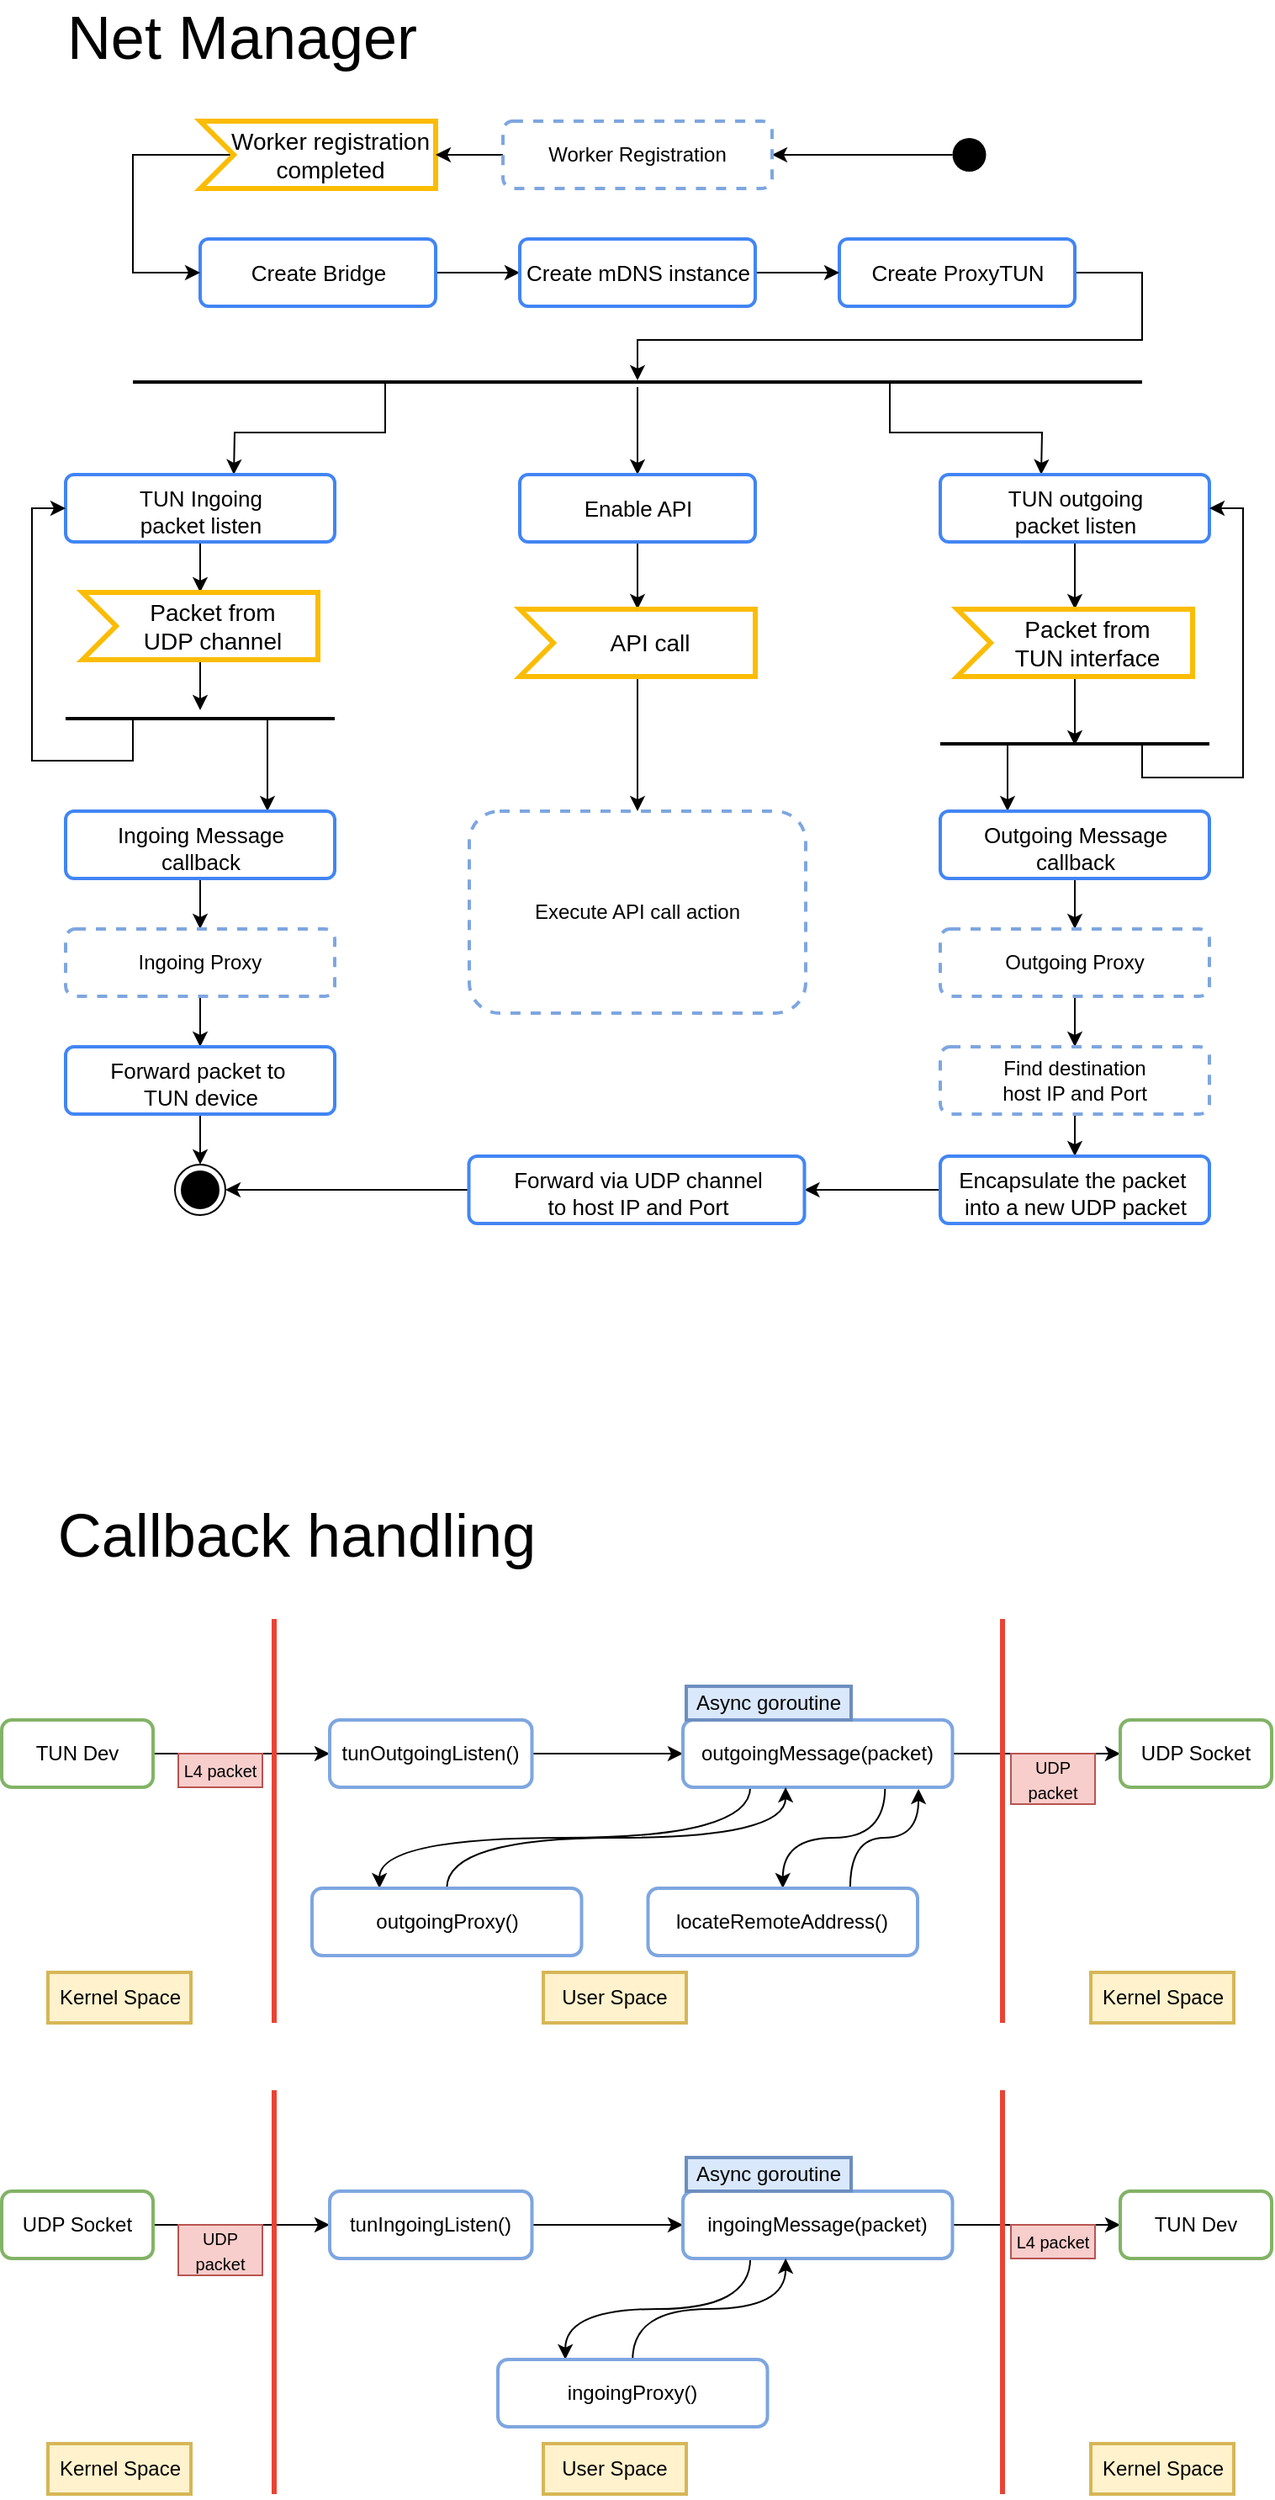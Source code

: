 <mxfile version="14.5.1" type="device"><diagram id="C5RBs43oDa-KdzZeNtuy" name="Page-1"><mxGraphModel dx="1044" dy="1143" grid="1" gridSize="10" guides="1" tooltips="1" connect="1" arrows="1" fold="1" page="1" pageScale="1" pageWidth="827" pageHeight="1169" math="0" shadow="0"><root><mxCell id="WIyWlLk6GJQsqaUBKTNV-0"/><mxCell id="WIyWlLk6GJQsqaUBKTNV-1" parent="WIyWlLk6GJQsqaUBKTNV-0"/><mxCell id="GGmFWaKOXVUJh9pk00IB-3" style="edgeStyle=orthogonalEdgeStyle;rounded=0;orthogonalLoop=1;jettySize=auto;html=1;exitX=0;exitY=0.5;exitDx=0;exitDy=0;" edge="1" parent="WIyWlLk6GJQsqaUBKTNV-1" source="hQm9zb40YLfrlTdA15DC-1" target="GGmFWaKOXVUJh9pk00IB-2"><mxGeometry relative="1" as="geometry"/></mxCell><mxCell id="hQm9zb40YLfrlTdA15DC-1" value="" style="ellipse;fillColor=#000000;strokeColor=none;" parent="WIyWlLk6GJQsqaUBKTNV-1" vertex="1"><mxGeometry x="607.25" y="160" width="20" height="20" as="geometry"/></mxCell><mxCell id="hQm9zb40YLfrlTdA15DC-53" style="edgeStyle=orthogonalEdgeStyle;rounded=0;orthogonalLoop=1;jettySize=auto;html=1;exitX=1;exitY=0.5;exitDx=0;exitDy=0;entryX=0;entryY=0.5;entryDx=0;entryDy=0;startArrow=none;startFill=0;endArrow=classic;endFill=1;" parent="WIyWlLk6GJQsqaUBKTNV-1" source="hQm9zb40YLfrlTdA15DC-2" target="hQm9zb40YLfrlTdA15DC-52" edge="1"><mxGeometry relative="1" as="geometry"/></mxCell><mxCell id="hQm9zb40YLfrlTdA15DC-2" value="&lt;font style=&quot;font-size: 13px ; line-height: 220%&quot;&gt;Create Bridge&lt;/font&gt;" style="html=1;align=center;verticalAlign=top;rounded=1;absoluteArcSize=1;arcSize=10;dashed=0;fillColor=none;strokeWidth=2;strokeColor=#4285F4;" parent="WIyWlLk6GJQsqaUBKTNV-1" vertex="1"><mxGeometry x="160" y="220" width="140" height="40" as="geometry"/></mxCell><mxCell id="hQm9zb40YLfrlTdA15DC-55" style="edgeStyle=orthogonalEdgeStyle;rounded=0;orthogonalLoop=1;jettySize=auto;html=1;exitX=1;exitY=0.5;exitDx=0;exitDy=0;entryX=0.5;entryY=0.4;entryDx=0;entryDy=0;entryPerimeter=0;startArrow=none;startFill=0;endArrow=classic;endFill=1;" parent="WIyWlLk6GJQsqaUBKTNV-1" source="hQm9zb40YLfrlTdA15DC-3" target="hQm9zb40YLfrlTdA15DC-6" edge="1"><mxGeometry relative="1" as="geometry"><Array as="points"><mxPoint x="720" y="240"/><mxPoint x="720" y="280"/><mxPoint x="420" y="280"/></Array></mxGeometry></mxCell><mxCell id="hQm9zb40YLfrlTdA15DC-3" value="&lt;font style=&quot;font-size: 13px ; line-height: 220%&quot;&gt;Create ProxyTUN&lt;/font&gt;" style="html=1;align=center;verticalAlign=top;rounded=1;absoluteArcSize=1;arcSize=10;dashed=0;fillColor=none;strokeWidth=2;strokeColor=#4285F4;" parent="WIyWlLk6GJQsqaUBKTNV-1" vertex="1"><mxGeometry x="540" y="220" width="140" height="40" as="geometry"/></mxCell><mxCell id="hQm9zb40YLfrlTdA15DC-16" style="edgeStyle=orthogonalEdgeStyle;rounded=0;orthogonalLoop=1;jettySize=auto;html=1;exitX=0.5;exitY=1;exitDx=0;exitDy=0;startArrow=none;startFill=0;endArrow=classic;endFill=1;" parent="WIyWlLk6GJQsqaUBKTNV-1" source="hQm9zb40YLfrlTdA15DC-5" target="hQm9zb40YLfrlTdA15DC-14" edge="1"><mxGeometry relative="1" as="geometry"/></mxCell><mxCell id="hQm9zb40YLfrlTdA15DC-20" style="edgeStyle=orthogonalEdgeStyle;rounded=0;orthogonalLoop=1;jettySize=auto;html=1;exitX=0.5;exitY=0;exitDx=0;exitDy=0;entryX=0.5;entryY=0.8;entryDx=0;entryDy=0;entryPerimeter=0;startArrow=classic;startFill=1;endArrow=none;endFill=0;" parent="WIyWlLk6GJQsqaUBKTNV-1" source="hQm9zb40YLfrlTdA15DC-5" target="hQm9zb40YLfrlTdA15DC-6" edge="1"><mxGeometry relative="1" as="geometry"/></mxCell><mxCell id="hQm9zb40YLfrlTdA15DC-5" value="&lt;font style=&quot;font-size: 13px ; line-height: 220%&quot;&gt;Enable API&lt;/font&gt;" style="html=1;align=center;verticalAlign=top;rounded=1;absoluteArcSize=1;arcSize=10;dashed=0;fillColor=none;strokeWidth=2;strokeColor=#4285F4;" parent="WIyWlLk6GJQsqaUBKTNV-1" vertex="1"><mxGeometry x="350" y="360" width="140" height="40" as="geometry"/></mxCell><mxCell id="hQm9zb40YLfrlTdA15DC-9" style="edgeStyle=orthogonalEdgeStyle;rounded=0;orthogonalLoop=1;jettySize=auto;html=1;exitX=0.75;exitY=0.5;exitDx=0;exitDy=0;exitPerimeter=0;startArrow=none;startFill=0;endArrow=classic;endFill=1;" parent="WIyWlLk6GJQsqaUBKTNV-1" source="hQm9zb40YLfrlTdA15DC-6" edge="1"><mxGeometry relative="1" as="geometry"><mxPoint x="660" y="360" as="targetPoint"/></mxGeometry></mxCell><mxCell id="hQm9zb40YLfrlTdA15DC-10" style="edgeStyle=orthogonalEdgeStyle;rounded=0;orthogonalLoop=1;jettySize=auto;html=1;exitX=0.25;exitY=0.5;exitDx=0;exitDy=0;exitPerimeter=0;startArrow=none;startFill=0;endArrow=classic;endFill=1;" parent="WIyWlLk6GJQsqaUBKTNV-1" source="hQm9zb40YLfrlTdA15DC-6" edge="1"><mxGeometry relative="1" as="geometry"><mxPoint x="180" y="360" as="targetPoint"/></mxGeometry></mxCell><mxCell id="hQm9zb40YLfrlTdA15DC-6" value="" style="line;strokeWidth=2;html=1;" parent="WIyWlLk6GJQsqaUBKTNV-1" vertex="1"><mxGeometry x="120" y="300" width="600" height="10" as="geometry"/></mxCell><mxCell id="hQm9zb40YLfrlTdA15DC-23" style="edgeStyle=orthogonalEdgeStyle;rounded=0;orthogonalLoop=1;jettySize=auto;html=1;exitX=0.5;exitY=1;exitDx=0;exitDy=0;entryX=0;entryY=0;entryDx=70;entryDy=0;entryPerimeter=0;startArrow=none;startFill=0;endArrow=classic;endFill=1;" parent="WIyWlLk6GJQsqaUBKTNV-1" source="hQm9zb40YLfrlTdA15DC-11" target="hQm9zb40YLfrlTdA15DC-21" edge="1"><mxGeometry relative="1" as="geometry"/></mxCell><mxCell id="hQm9zb40YLfrlTdA15DC-11" value="&lt;font style=&quot;font-size: 13px ; line-height: 120%&quot;&gt;TUN Ingoing &lt;br&gt;packet listen&lt;/font&gt;" style="html=1;align=center;verticalAlign=top;rounded=1;absoluteArcSize=1;arcSize=10;dashed=0;fillColor=none;strokeWidth=2;strokeColor=#4285F4;" parent="WIyWlLk6GJQsqaUBKTNV-1" vertex="1"><mxGeometry x="80" y="360" width="160" height="40" as="geometry"/></mxCell><mxCell id="hQm9zb40YLfrlTdA15DC-24" style="edgeStyle=orthogonalEdgeStyle;rounded=0;orthogonalLoop=1;jettySize=auto;html=1;exitX=0.5;exitY=1;exitDx=0;exitDy=0;startArrow=none;startFill=0;endArrow=classic;endFill=1;" parent="WIyWlLk6GJQsqaUBKTNV-1" source="hQm9zb40YLfrlTdA15DC-12" target="hQm9zb40YLfrlTdA15DC-22" edge="1"><mxGeometry relative="1" as="geometry"/></mxCell><mxCell id="hQm9zb40YLfrlTdA15DC-12" value="&lt;font style=&quot;font-size: 13px ; line-height: 120%&quot;&gt;TUN outgoing&lt;br&gt;packet listen&lt;/font&gt;" style="html=1;align=center;verticalAlign=top;rounded=1;absoluteArcSize=1;arcSize=10;dashed=0;fillColor=none;strokeWidth=2;strokeColor=#4285F4;" parent="WIyWlLk6GJQsqaUBKTNV-1" vertex="1"><mxGeometry x="600" y="360" width="160" height="40" as="geometry"/></mxCell><mxCell id="hQm9zb40YLfrlTdA15DC-17" style="edgeStyle=orthogonalEdgeStyle;rounded=0;orthogonalLoop=1;jettySize=auto;html=1;exitX=0;exitY=0;exitDx=70;exitDy=40;exitPerimeter=0;entryX=0.5;entryY=0;entryDx=0;entryDy=0;startArrow=none;startFill=0;endArrow=classic;endFill=1;" parent="WIyWlLk6GJQsqaUBKTNV-1" source="hQm9zb40YLfrlTdA15DC-14" target="hQm9zb40YLfrlTdA15DC-15" edge="1"><mxGeometry relative="1" as="geometry"/></mxCell><mxCell id="hQm9zb40YLfrlTdA15DC-14" value="API call" style="html=1;shape=mxgraph.infographic.ribbonSimple;notch1=20;notch2=0;align=center;verticalAlign=middle;fontSize=14;fontStyle=0;flipH=0;spacingRight=0;spacingLeft=14;fillColor=none;strokeWidth=3;strokeColor=#FBBC04;" parent="WIyWlLk6GJQsqaUBKTNV-1" vertex="1"><mxGeometry x="350" y="440" width="140" height="40" as="geometry"/></mxCell><mxCell id="hQm9zb40YLfrlTdA15DC-15" value="Execute API call action" style="rounded=1;whiteSpace=wrap;html=1;dashed=1;strokeColor=#7EA6E0;strokeWidth=2;" parent="WIyWlLk6GJQsqaUBKTNV-1" vertex="1"><mxGeometry x="320" y="560" width="200" height="120" as="geometry"/></mxCell><mxCell id="hQm9zb40YLfrlTdA15DC-25" style="edgeStyle=orthogonalEdgeStyle;rounded=0;orthogonalLoop=1;jettySize=auto;html=1;exitX=0;exitY=0;exitDx=70;exitDy=40;exitPerimeter=0;startArrow=none;startFill=0;endArrow=classic;endFill=1;" parent="WIyWlLk6GJQsqaUBKTNV-1" source="hQm9zb40YLfrlTdA15DC-21" edge="1"><mxGeometry relative="1" as="geometry"><mxPoint x="160" y="500" as="targetPoint"/></mxGeometry></mxCell><mxCell id="hQm9zb40YLfrlTdA15DC-21" value="Packet from &lt;br&gt;UDP channel" style="html=1;shape=mxgraph.infographic.ribbonSimple;notch1=20;notch2=0;align=center;verticalAlign=middle;fontSize=14;fontStyle=0;flipH=0;spacingRight=0;spacingLeft=14;fillColor=none;strokeWidth=3;strokeColor=#FBBC04;" parent="WIyWlLk6GJQsqaUBKTNV-1" vertex="1"><mxGeometry x="90" y="430" width="140" height="40" as="geometry"/></mxCell><mxCell id="hQm9zb40YLfrlTdA15DC-36" style="edgeStyle=orthogonalEdgeStyle;rounded=0;orthogonalLoop=1;jettySize=auto;html=1;exitX=0;exitY=0;exitDx=70;exitDy=40;exitPerimeter=0;entryX=0.5;entryY=0.6;entryDx=0;entryDy=0;entryPerimeter=0;startArrow=none;startFill=0;endArrow=classic;endFill=1;" parent="WIyWlLk6GJQsqaUBKTNV-1" source="hQm9zb40YLfrlTdA15DC-22" target="hQm9zb40YLfrlTdA15DC-35" edge="1"><mxGeometry relative="1" as="geometry"/></mxCell><mxCell id="hQm9zb40YLfrlTdA15DC-22" value="Packet from &lt;br&gt;TUN interface" style="html=1;shape=mxgraph.infographic.ribbonSimple;notch1=20;notch2=0;align=center;verticalAlign=middle;fontSize=14;fontStyle=0;flipH=0;spacingRight=0;spacingLeft=14;fillColor=none;strokeWidth=3;strokeColor=#FBBC04;" parent="WIyWlLk6GJQsqaUBKTNV-1" vertex="1"><mxGeometry x="610" y="440" width="140" height="40" as="geometry"/></mxCell><mxCell id="hQm9zb40YLfrlTdA15DC-27" style="edgeStyle=orthogonalEdgeStyle;rounded=0;orthogonalLoop=1;jettySize=auto;html=1;exitX=0.25;exitY=0.5;exitDx=0;exitDy=0;exitPerimeter=0;entryX=0;entryY=0.5;entryDx=0;entryDy=0;startArrow=none;startFill=0;endArrow=classic;endFill=1;" parent="WIyWlLk6GJQsqaUBKTNV-1" source="hQm9zb40YLfrlTdA15DC-26" target="hQm9zb40YLfrlTdA15DC-11" edge="1"><mxGeometry relative="1" as="geometry"><Array as="points"><mxPoint x="120" y="530"/><mxPoint x="60" y="530"/><mxPoint x="60" y="380"/></Array></mxGeometry></mxCell><mxCell id="hQm9zb40YLfrlTdA15DC-28" style="edgeStyle=orthogonalEdgeStyle;rounded=0;orthogonalLoop=1;jettySize=auto;html=1;exitX=0.75;exitY=0.5;exitDx=0;exitDy=0;exitPerimeter=0;startArrow=none;startFill=0;endArrow=classic;endFill=1;entryX=0.75;entryY=0;entryDx=0;entryDy=0;" parent="WIyWlLk6GJQsqaUBKTNV-1" source="hQm9zb40YLfrlTdA15DC-26" target="hQm9zb40YLfrlTdA15DC-29" edge="1"><mxGeometry relative="1" as="geometry"><mxPoint x="200" y="550" as="targetPoint"/></mxGeometry></mxCell><mxCell id="hQm9zb40YLfrlTdA15DC-26" value="" style="line;strokeWidth=2;html=1;" parent="WIyWlLk6GJQsqaUBKTNV-1" vertex="1"><mxGeometry x="80" y="500" width="160" height="10" as="geometry"/></mxCell><mxCell id="hQm9zb40YLfrlTdA15DC-32" style="edgeStyle=orthogonalEdgeStyle;rounded=0;orthogonalLoop=1;jettySize=auto;html=1;exitX=0.5;exitY=1;exitDx=0;exitDy=0;entryX=0.5;entryY=0;entryDx=0;entryDy=0;startArrow=none;startFill=0;endArrow=classic;endFill=1;" parent="WIyWlLk6GJQsqaUBKTNV-1" source="hQm9zb40YLfrlTdA15DC-29" target="hQm9zb40YLfrlTdA15DC-31" edge="1"><mxGeometry relative="1" as="geometry"/></mxCell><mxCell id="hQm9zb40YLfrlTdA15DC-29" value="&lt;span style=&quot;font-size: 13px&quot;&gt;Ingoing Message&lt;br&gt;callback&lt;br&gt;&lt;/span&gt;" style="html=1;align=center;verticalAlign=top;rounded=1;absoluteArcSize=1;arcSize=10;dashed=0;fillColor=none;strokeWidth=2;strokeColor=#4285F4;" parent="WIyWlLk6GJQsqaUBKTNV-1" vertex="1"><mxGeometry x="80" y="560" width="160" height="40" as="geometry"/></mxCell><mxCell id="hQm9zb40YLfrlTdA15DC-34" style="edgeStyle=orthogonalEdgeStyle;rounded=0;orthogonalLoop=1;jettySize=auto;html=1;exitX=0.5;exitY=1;exitDx=0;exitDy=0;entryX=0.5;entryY=0;entryDx=0;entryDy=0;startArrow=none;startFill=0;endArrow=classic;endFill=1;" parent="WIyWlLk6GJQsqaUBKTNV-1" source="hQm9zb40YLfrlTdA15DC-31" target="hQm9zb40YLfrlTdA15DC-33" edge="1"><mxGeometry relative="1" as="geometry"/></mxCell><mxCell id="hQm9zb40YLfrlTdA15DC-31" value="Ingoing Proxy" style="rounded=1;whiteSpace=wrap;html=1;dashed=1;strokeColor=#7EA6E0;strokeWidth=2;" parent="WIyWlLk6GJQsqaUBKTNV-1" vertex="1"><mxGeometry x="80" y="630" width="160" height="40" as="geometry"/></mxCell><mxCell id="hQm9zb40YLfrlTdA15DC-49" style="edgeStyle=orthogonalEdgeStyle;rounded=0;orthogonalLoop=1;jettySize=auto;html=1;exitX=0.5;exitY=1;exitDx=0;exitDy=0;entryX=0.5;entryY=0;entryDx=0;entryDy=0;startArrow=none;startFill=0;endArrow=classic;endFill=1;" parent="WIyWlLk6GJQsqaUBKTNV-1" source="hQm9zb40YLfrlTdA15DC-33" target="hQm9zb40YLfrlTdA15DC-48" edge="1"><mxGeometry relative="1" as="geometry"/></mxCell><mxCell id="hQm9zb40YLfrlTdA15DC-33" value="&lt;span style=&quot;font-size: 13px&quot;&gt;Forward packet to&amp;nbsp;&lt;br&gt;TUN device&lt;br&gt;&lt;/span&gt;" style="html=1;align=center;verticalAlign=top;rounded=1;absoluteArcSize=1;arcSize=10;dashed=0;fillColor=none;strokeWidth=2;strokeColor=#4285F4;" parent="WIyWlLk6GJQsqaUBKTNV-1" vertex="1"><mxGeometry x="80" y="700" width="160" height="40" as="geometry"/></mxCell><mxCell id="hQm9zb40YLfrlTdA15DC-37" style="edgeStyle=orthogonalEdgeStyle;rounded=0;orthogonalLoop=1;jettySize=auto;html=1;exitX=0.75;exitY=0.5;exitDx=0;exitDy=0;exitPerimeter=0;entryX=1;entryY=0.5;entryDx=0;entryDy=0;startArrow=none;startFill=0;endArrow=classic;endFill=1;" parent="WIyWlLk6GJQsqaUBKTNV-1" source="hQm9zb40YLfrlTdA15DC-35" target="hQm9zb40YLfrlTdA15DC-12" edge="1"><mxGeometry relative="1" as="geometry"><Array as="points"><mxPoint x="720" y="540"/><mxPoint x="780" y="540"/><mxPoint x="780" y="380"/></Array></mxGeometry></mxCell><mxCell id="hQm9zb40YLfrlTdA15DC-38" style="edgeStyle=orthogonalEdgeStyle;rounded=0;orthogonalLoop=1;jettySize=auto;html=1;exitX=0.25;exitY=0.5;exitDx=0;exitDy=0;exitPerimeter=0;startArrow=none;startFill=0;endArrow=classic;endFill=1;" parent="WIyWlLk6GJQsqaUBKTNV-1" source="hQm9zb40YLfrlTdA15DC-35" edge="1"><mxGeometry relative="1" as="geometry"><mxPoint x="640" y="560" as="targetPoint"/></mxGeometry></mxCell><mxCell id="hQm9zb40YLfrlTdA15DC-35" value="" style="line;strokeWidth=2;html=1;" parent="WIyWlLk6GJQsqaUBKTNV-1" vertex="1"><mxGeometry x="600" y="515" width="160" height="10" as="geometry"/></mxCell><mxCell id="hQm9zb40YLfrlTdA15DC-41" style="edgeStyle=orthogonalEdgeStyle;rounded=0;orthogonalLoop=1;jettySize=auto;html=1;exitX=0.5;exitY=1;exitDx=0;exitDy=0;entryX=0.5;entryY=0;entryDx=0;entryDy=0;startArrow=none;startFill=0;endArrow=classic;endFill=1;" parent="WIyWlLk6GJQsqaUBKTNV-1" source="hQm9zb40YLfrlTdA15DC-39" target="hQm9zb40YLfrlTdA15DC-40" edge="1"><mxGeometry relative="1" as="geometry"/></mxCell><mxCell id="hQm9zb40YLfrlTdA15DC-39" value="&lt;span style=&quot;font-size: 13px&quot;&gt;Outgoing Message&lt;br&gt;callback&lt;br&gt;&lt;/span&gt;" style="html=1;align=center;verticalAlign=top;rounded=1;absoluteArcSize=1;arcSize=10;dashed=0;fillColor=none;strokeWidth=2;strokeColor=#4285F4;" parent="WIyWlLk6GJQsqaUBKTNV-1" vertex="1"><mxGeometry x="600" y="560" width="160" height="40" as="geometry"/></mxCell><mxCell id="hQm9zb40YLfrlTdA15DC-45" style="edgeStyle=orthogonalEdgeStyle;rounded=0;orthogonalLoop=1;jettySize=auto;html=1;exitX=0.5;exitY=1;exitDx=0;exitDy=0;entryX=0.5;entryY=0;entryDx=0;entryDy=0;startArrow=none;startFill=0;endArrow=classic;endFill=1;" parent="WIyWlLk6GJQsqaUBKTNV-1" source="hQm9zb40YLfrlTdA15DC-40" target="hQm9zb40YLfrlTdA15DC-42" edge="1"><mxGeometry relative="1" as="geometry"/></mxCell><mxCell id="hQm9zb40YLfrlTdA15DC-40" value="Outgoing Proxy" style="rounded=1;whiteSpace=wrap;html=1;dashed=1;strokeColor=#7EA6E0;strokeWidth=2;" parent="WIyWlLk6GJQsqaUBKTNV-1" vertex="1"><mxGeometry x="600" y="630" width="160" height="40" as="geometry"/></mxCell><mxCell id="hQm9zb40YLfrlTdA15DC-46" style="edgeStyle=orthogonalEdgeStyle;rounded=0;orthogonalLoop=1;jettySize=auto;html=1;exitX=0.5;exitY=1;exitDx=0;exitDy=0;entryX=0.5;entryY=0;entryDx=0;entryDy=0;startArrow=none;startFill=0;endArrow=classic;endFill=1;" parent="WIyWlLk6GJQsqaUBKTNV-1" source="hQm9zb40YLfrlTdA15DC-42" target="hQm9zb40YLfrlTdA15DC-43" edge="1"><mxGeometry relative="1" as="geometry"/></mxCell><mxCell id="hQm9zb40YLfrlTdA15DC-42" value="Find destination &lt;br&gt;host IP and Port" style="rounded=1;whiteSpace=wrap;html=1;dashed=1;strokeColor=#7EA6E0;strokeWidth=2;" parent="WIyWlLk6GJQsqaUBKTNV-1" vertex="1"><mxGeometry x="600" y="700" width="160" height="40" as="geometry"/></mxCell><mxCell id="hQm9zb40YLfrlTdA15DC-47" style="edgeStyle=orthogonalEdgeStyle;rounded=0;orthogonalLoop=1;jettySize=auto;html=1;exitX=0;exitY=0.5;exitDx=0;exitDy=0;entryX=1;entryY=0.5;entryDx=0;entryDy=0;startArrow=none;startFill=0;endArrow=classic;endFill=1;" parent="WIyWlLk6GJQsqaUBKTNV-1" source="hQm9zb40YLfrlTdA15DC-43" target="hQm9zb40YLfrlTdA15DC-44" edge="1"><mxGeometry relative="1" as="geometry"/></mxCell><mxCell id="hQm9zb40YLfrlTdA15DC-43" value="&lt;span style=&quot;font-size: 13px&quot;&gt;Encapsulate the packet&amp;nbsp;&lt;br&gt;into a new UDP packet&lt;br&gt;&lt;/span&gt;" style="html=1;align=center;verticalAlign=top;rounded=1;absoluteArcSize=1;arcSize=10;dashed=0;fillColor=none;strokeWidth=2;strokeColor=#4285F4;" parent="WIyWlLk6GJQsqaUBKTNV-1" vertex="1"><mxGeometry x="600" y="765" width="160" height="40" as="geometry"/></mxCell><mxCell id="hQm9zb40YLfrlTdA15DC-50" style="edgeStyle=orthogonalEdgeStyle;rounded=0;orthogonalLoop=1;jettySize=auto;html=1;exitX=0;exitY=0.5;exitDx=0;exitDy=0;entryX=1;entryY=0.5;entryDx=0;entryDy=0;startArrow=none;startFill=0;endArrow=classic;endFill=1;" parent="WIyWlLk6GJQsqaUBKTNV-1" source="hQm9zb40YLfrlTdA15DC-44" target="hQm9zb40YLfrlTdA15DC-48" edge="1"><mxGeometry relative="1" as="geometry"/></mxCell><mxCell id="hQm9zb40YLfrlTdA15DC-44" value="&lt;span style=&quot;font-size: 13px&quot;&gt;Forward via UDP channel&lt;br&gt;to host IP and Port&lt;br&gt;&lt;/span&gt;" style="html=1;align=center;verticalAlign=top;rounded=1;absoluteArcSize=1;arcSize=10;dashed=0;fillColor=none;strokeWidth=2;strokeColor=#4285F4;" parent="WIyWlLk6GJQsqaUBKTNV-1" vertex="1"><mxGeometry x="319.75" y="765" width="199.5" height="40" as="geometry"/></mxCell><mxCell id="hQm9zb40YLfrlTdA15DC-48" value="" style="ellipse;html=1;shape=endState;fillColor=#000000;strokeColor=#000000;" parent="WIyWlLk6GJQsqaUBKTNV-1" vertex="1"><mxGeometry x="145" y="770" width="30" height="30" as="geometry"/></mxCell><mxCell id="hQm9zb40YLfrlTdA15DC-54" style="edgeStyle=orthogonalEdgeStyle;rounded=0;orthogonalLoop=1;jettySize=auto;html=1;exitX=1;exitY=0.5;exitDx=0;exitDy=0;entryX=0;entryY=0.5;entryDx=0;entryDy=0;startArrow=none;startFill=0;endArrow=classic;endFill=1;" parent="WIyWlLk6GJQsqaUBKTNV-1" source="hQm9zb40YLfrlTdA15DC-52" target="hQm9zb40YLfrlTdA15DC-3" edge="1"><mxGeometry relative="1" as="geometry"/></mxCell><mxCell id="hQm9zb40YLfrlTdA15DC-52" value="&lt;font style=&quot;font-size: 13px ; line-height: 220%&quot;&gt;Create mDNS instance&lt;/font&gt;" style="html=1;align=center;verticalAlign=top;rounded=1;absoluteArcSize=1;arcSize=10;dashed=0;fillColor=none;strokeWidth=2;strokeColor=#4285F4;" parent="WIyWlLk6GJQsqaUBKTNV-1" vertex="1"><mxGeometry x="350" y="220" width="140" height="40" as="geometry"/></mxCell><mxCell id="hQm9zb40YLfrlTdA15DC-59" value="&lt;font style=&quot;font-size: 36px&quot;&gt;Net Manager&amp;nbsp;&lt;/font&gt;" style="text;html=1;strokeColor=none;fillColor=none;align=center;verticalAlign=middle;whiteSpace=wrap;rounded=0;" parent="WIyWlLk6GJQsqaUBKTNV-1" vertex="1"><mxGeometry x="55" y="90" width="270" height="20" as="geometry"/></mxCell><mxCell id="hQm9zb40YLfrlTdA15DC-60" value="&lt;font style=&quot;font-size: 36px&quot;&gt;Callback handling&lt;/font&gt;" style="text;html=1;strokeColor=none;fillColor=none;align=center;verticalAlign=middle;whiteSpace=wrap;rounded=0;" parent="WIyWlLk6GJQsqaUBKTNV-1" vertex="1"><mxGeometry x="55" y="980" width="325" height="20" as="geometry"/></mxCell><mxCell id="hQm9zb40YLfrlTdA15DC-74" style="edgeStyle=orthogonalEdgeStyle;curved=1;rounded=0;orthogonalLoop=1;jettySize=auto;html=1;exitX=1;exitY=0.5;exitDx=0;exitDy=0;entryX=0;entryY=0.5;entryDx=0;entryDy=0;startArrow=none;startFill=0;endArrow=classic;endFill=1;" parent="WIyWlLk6GJQsqaUBKTNV-1" source="hQm9zb40YLfrlTdA15DC-62" target="hQm9zb40YLfrlTdA15DC-63" edge="1"><mxGeometry relative="1" as="geometry"/></mxCell><mxCell id="hQm9zb40YLfrlTdA15DC-62" value="TUN Dev" style="rounded=1;whiteSpace=wrap;html=1;strokeWidth=2;fillColor=none;strokeColor=#82B366;" parent="WIyWlLk6GJQsqaUBKTNV-1" vertex="1"><mxGeometry x="42" y="1100" width="90" height="40" as="geometry"/></mxCell><mxCell id="hQm9zb40YLfrlTdA15DC-72" style="edgeStyle=orthogonalEdgeStyle;curved=1;rounded=0;orthogonalLoop=1;jettySize=auto;html=1;exitX=1;exitY=0.5;exitDx=0;exitDy=0;entryX=0;entryY=0.5;entryDx=0;entryDy=0;startArrow=none;startFill=0;endArrow=classic;endFill=1;" parent="WIyWlLk6GJQsqaUBKTNV-1" source="hQm9zb40YLfrlTdA15DC-63" target="hQm9zb40YLfrlTdA15DC-64" edge="1"><mxGeometry relative="1" as="geometry"/></mxCell><mxCell id="hQm9zb40YLfrlTdA15DC-63" value="tunOutgoingListen()" style="rounded=1;whiteSpace=wrap;html=1;strokeColor=#7EA6E0;strokeWidth=2;fillColor=none;gradientColor=none;" parent="WIyWlLk6GJQsqaUBKTNV-1" vertex="1"><mxGeometry x="237" y="1100" width="120.25" height="40" as="geometry"/></mxCell><mxCell id="hQm9zb40YLfrlTdA15DC-68" style="edgeStyle=orthogonalEdgeStyle;rounded=0;orthogonalLoop=1;jettySize=auto;html=1;exitX=0.25;exitY=1;exitDx=0;exitDy=0;entryX=0.25;entryY=0;entryDx=0;entryDy=0;startArrow=none;startFill=0;endArrow=classic;endFill=1;curved=1;" parent="WIyWlLk6GJQsqaUBKTNV-1" source="hQm9zb40YLfrlTdA15DC-64" target="hQm9zb40YLfrlTdA15DC-65" edge="1"><mxGeometry relative="1" as="geometry"/></mxCell><mxCell id="hQm9zb40YLfrlTdA15DC-70" style="edgeStyle=orthogonalEdgeStyle;curved=1;rounded=0;orthogonalLoop=1;jettySize=auto;html=1;exitX=0.75;exitY=1;exitDx=0;exitDy=0;entryX=0.5;entryY=0;entryDx=0;entryDy=0;startArrow=none;startFill=0;endArrow=classic;endFill=1;" parent="WIyWlLk6GJQsqaUBKTNV-1" source="hQm9zb40YLfrlTdA15DC-64" target="hQm9zb40YLfrlTdA15DC-66" edge="1"><mxGeometry relative="1" as="geometry"/></mxCell><mxCell id="hQm9zb40YLfrlTdA15DC-73" style="edgeStyle=orthogonalEdgeStyle;curved=1;rounded=0;orthogonalLoop=1;jettySize=auto;html=1;exitX=1;exitY=0.5;exitDx=0;exitDy=0;entryX=0;entryY=0.5;entryDx=0;entryDy=0;startArrow=none;startFill=0;endArrow=classic;endFill=1;" parent="WIyWlLk6GJQsqaUBKTNV-1" source="hQm9zb40YLfrlTdA15DC-64" target="hQm9zb40YLfrlTdA15DC-67" edge="1"><mxGeometry relative="1" as="geometry"/></mxCell><mxCell id="hQm9zb40YLfrlTdA15DC-64" value="outgoingMessage(packet)" style="rounded=1;whiteSpace=wrap;html=1;strokeColor=#7EA6E0;strokeWidth=2;fillColor=none;gradientColor=none;" parent="WIyWlLk6GJQsqaUBKTNV-1" vertex="1"><mxGeometry x="447" y="1100" width="160.25" height="40" as="geometry"/></mxCell><mxCell id="hQm9zb40YLfrlTdA15DC-69" style="edgeStyle=orthogonalEdgeStyle;curved=1;rounded=0;orthogonalLoop=1;jettySize=auto;html=1;exitX=0.5;exitY=0;exitDx=0;exitDy=0;entryX=0.381;entryY=1;entryDx=0;entryDy=0;entryPerimeter=0;startArrow=none;startFill=0;endArrow=classic;endFill=1;" parent="WIyWlLk6GJQsqaUBKTNV-1" source="hQm9zb40YLfrlTdA15DC-65" target="hQm9zb40YLfrlTdA15DC-64" edge="1"><mxGeometry relative="1" as="geometry"/></mxCell><mxCell id="hQm9zb40YLfrlTdA15DC-65" value="outgoingProxy()" style="rounded=1;whiteSpace=wrap;html=1;strokeColor=#7EA6E0;strokeWidth=2;fillColor=none;gradientColor=none;" parent="WIyWlLk6GJQsqaUBKTNV-1" vertex="1"><mxGeometry x="226.5" y="1200" width="160.25" height="40" as="geometry"/></mxCell><mxCell id="hQm9zb40YLfrlTdA15DC-71" style="edgeStyle=orthogonalEdgeStyle;curved=1;rounded=0;orthogonalLoop=1;jettySize=auto;html=1;exitX=0.75;exitY=0;exitDx=0;exitDy=0;entryX=0.874;entryY=1.025;entryDx=0;entryDy=0;entryPerimeter=0;startArrow=none;startFill=0;endArrow=classic;endFill=1;" parent="WIyWlLk6GJQsqaUBKTNV-1" source="hQm9zb40YLfrlTdA15DC-66" target="hQm9zb40YLfrlTdA15DC-64" edge="1"><mxGeometry relative="1" as="geometry"/></mxCell><mxCell id="hQm9zb40YLfrlTdA15DC-66" value="locateRemoteAddress()" style="rounded=1;whiteSpace=wrap;html=1;strokeColor=#7EA6E0;strokeWidth=2;fillColor=none;gradientColor=none;" parent="WIyWlLk6GJQsqaUBKTNV-1" vertex="1"><mxGeometry x="426.25" y="1200" width="160.25" height="40" as="geometry"/></mxCell><mxCell id="hQm9zb40YLfrlTdA15DC-67" value="UDP Socket" style="rounded=1;whiteSpace=wrap;html=1;strokeWidth=2;fillColor=none;gradientColor=none;strokeColor=#82B366;" parent="WIyWlLk6GJQsqaUBKTNV-1" vertex="1"><mxGeometry x="707" y="1100" width="90" height="40" as="geometry"/></mxCell><mxCell id="hQm9zb40YLfrlTdA15DC-75" value="&lt;font style=&quot;font-size: 10px&quot;&gt;L4 packet&lt;/font&gt;" style="text;html=1;strokeColor=#b85450;fillColor=#f8cecc;align=center;verticalAlign=middle;whiteSpace=wrap;rounded=0;" parent="WIyWlLk6GJQsqaUBKTNV-1" vertex="1"><mxGeometry x="147" y="1120" width="50" height="20" as="geometry"/></mxCell><mxCell id="hQm9zb40YLfrlTdA15DC-76" value="" style="endArrow=none;html=1;strokeColor=#E84435;strokeWidth=3;" parent="WIyWlLk6GJQsqaUBKTNV-1" edge="1"><mxGeometry width="50" height="50" relative="1" as="geometry"><mxPoint x="204" y="1280" as="sourcePoint"/><mxPoint x="204" y="1040" as="targetPoint"/></mxGeometry></mxCell><mxCell id="hQm9zb40YLfrlTdA15DC-77" value="" style="endArrow=none;html=1;strokeColor=#E84435;strokeWidth=3;" parent="WIyWlLk6GJQsqaUBKTNV-1" edge="1"><mxGeometry width="50" height="50" relative="1" as="geometry"><mxPoint x="637" y="1280" as="sourcePoint"/><mxPoint x="637" y="1040" as="targetPoint"/></mxGeometry></mxCell><mxCell id="hQm9zb40YLfrlTdA15DC-78" value="Kernel Space" style="rounded=0;whiteSpace=wrap;html=1;strokeColor=#d6b656;strokeWidth=2;fillColor=#fff2cc;" parent="WIyWlLk6GJQsqaUBKTNV-1" vertex="1"><mxGeometry x="69.5" y="1250" width="85" height="30" as="geometry"/></mxCell><mxCell id="hQm9zb40YLfrlTdA15DC-79" value="User Space" style="rounded=0;whiteSpace=wrap;html=1;strokeColor=#d6b656;strokeWidth=2;fillColor=#fff2cc;" parent="WIyWlLk6GJQsqaUBKTNV-1" vertex="1"><mxGeometry x="364" y="1250" width="85" height="30" as="geometry"/></mxCell><mxCell id="hQm9zb40YLfrlTdA15DC-81" value="Kernel Space" style="rounded=0;whiteSpace=wrap;html=1;strokeColor=#d6b656;strokeWidth=2;fillColor=#fff2cc;" parent="WIyWlLk6GJQsqaUBKTNV-1" vertex="1"><mxGeometry x="689.5" y="1250" width="85" height="30" as="geometry"/></mxCell><mxCell id="hQm9zb40YLfrlTdA15DC-82" value="Async goroutine" style="rounded=0;whiteSpace=wrap;html=1;strokeColor=#6c8ebf;strokeWidth=2;fillColor=#dae8fc;" parent="WIyWlLk6GJQsqaUBKTNV-1" vertex="1"><mxGeometry x="449" y="1080" width="98" height="20" as="geometry"/></mxCell><mxCell id="hQm9zb40YLfrlTdA15DC-84" style="edgeStyle=orthogonalEdgeStyle;curved=1;rounded=0;orthogonalLoop=1;jettySize=auto;html=1;exitX=1;exitY=0.5;exitDx=0;exitDy=0;entryX=0;entryY=0.5;entryDx=0;entryDy=0;startArrow=none;startFill=0;endArrow=classic;endFill=1;" parent="WIyWlLk6GJQsqaUBKTNV-1" source="hQm9zb40YLfrlTdA15DC-85" target="hQm9zb40YLfrlTdA15DC-87" edge="1"><mxGeometry relative="1" as="geometry"/></mxCell><mxCell id="hQm9zb40YLfrlTdA15DC-85" value="UDP Socket" style="rounded=1;whiteSpace=wrap;html=1;strokeWidth=2;fillColor=none;strokeColor=#82B366;" parent="WIyWlLk6GJQsqaUBKTNV-1" vertex="1"><mxGeometry x="42" y="1380" width="90" height="40" as="geometry"/></mxCell><mxCell id="hQm9zb40YLfrlTdA15DC-86" style="edgeStyle=orthogonalEdgeStyle;curved=1;rounded=0;orthogonalLoop=1;jettySize=auto;html=1;exitX=1;exitY=0.5;exitDx=0;exitDy=0;entryX=0;entryY=0.5;entryDx=0;entryDy=0;startArrow=none;startFill=0;endArrow=classic;endFill=1;" parent="WIyWlLk6GJQsqaUBKTNV-1" source="hQm9zb40YLfrlTdA15DC-87" target="hQm9zb40YLfrlTdA15DC-91" edge="1"><mxGeometry relative="1" as="geometry"/></mxCell><mxCell id="hQm9zb40YLfrlTdA15DC-87" value="tunIngoingListen()" style="rounded=1;whiteSpace=wrap;html=1;strokeColor=#7EA6E0;strokeWidth=2;fillColor=none;gradientColor=none;" parent="WIyWlLk6GJQsqaUBKTNV-1" vertex="1"><mxGeometry x="237" y="1380" width="120.25" height="40" as="geometry"/></mxCell><mxCell id="hQm9zb40YLfrlTdA15DC-88" style="edgeStyle=orthogonalEdgeStyle;rounded=0;orthogonalLoop=1;jettySize=auto;html=1;exitX=0.25;exitY=1;exitDx=0;exitDy=0;entryX=0.25;entryY=0;entryDx=0;entryDy=0;startArrow=none;startFill=0;endArrow=classic;endFill=1;curved=1;" parent="WIyWlLk6GJQsqaUBKTNV-1" source="hQm9zb40YLfrlTdA15DC-91" target="hQm9zb40YLfrlTdA15DC-93" edge="1"><mxGeometry relative="1" as="geometry"/></mxCell><mxCell id="hQm9zb40YLfrlTdA15DC-90" style="edgeStyle=orthogonalEdgeStyle;curved=1;rounded=0;orthogonalLoop=1;jettySize=auto;html=1;exitX=1;exitY=0.5;exitDx=0;exitDy=0;entryX=0;entryY=0.5;entryDx=0;entryDy=0;startArrow=none;startFill=0;endArrow=classic;endFill=1;" parent="WIyWlLk6GJQsqaUBKTNV-1" source="hQm9zb40YLfrlTdA15DC-91" target="hQm9zb40YLfrlTdA15DC-96" edge="1"><mxGeometry relative="1" as="geometry"/></mxCell><mxCell id="hQm9zb40YLfrlTdA15DC-91" value="ingoingMessage(packet)" style="rounded=1;whiteSpace=wrap;html=1;strokeColor=#7EA6E0;strokeWidth=2;fillColor=none;gradientColor=none;" parent="WIyWlLk6GJQsqaUBKTNV-1" vertex="1"><mxGeometry x="447" y="1380" width="160.25" height="40" as="geometry"/></mxCell><mxCell id="hQm9zb40YLfrlTdA15DC-92" style="edgeStyle=orthogonalEdgeStyle;curved=1;rounded=0;orthogonalLoop=1;jettySize=auto;html=1;exitX=0.5;exitY=0;exitDx=0;exitDy=0;entryX=0.381;entryY=1;entryDx=0;entryDy=0;entryPerimeter=0;startArrow=none;startFill=0;endArrow=classic;endFill=1;" parent="WIyWlLk6GJQsqaUBKTNV-1" source="hQm9zb40YLfrlTdA15DC-93" target="hQm9zb40YLfrlTdA15DC-91" edge="1"><mxGeometry relative="1" as="geometry"/></mxCell><mxCell id="hQm9zb40YLfrlTdA15DC-93" value="ingoingProxy()" style="rounded=1;whiteSpace=wrap;html=1;strokeColor=#7EA6E0;strokeWidth=2;fillColor=none;gradientColor=none;" parent="WIyWlLk6GJQsqaUBKTNV-1" vertex="1"><mxGeometry x="337" y="1480" width="160.25" height="40" as="geometry"/></mxCell><mxCell id="hQm9zb40YLfrlTdA15DC-96" value="TUN Dev" style="rounded=1;whiteSpace=wrap;html=1;strokeWidth=2;fillColor=none;gradientColor=none;strokeColor=#82B366;" parent="WIyWlLk6GJQsqaUBKTNV-1" vertex="1"><mxGeometry x="707" y="1380" width="90" height="40" as="geometry"/></mxCell><mxCell id="hQm9zb40YLfrlTdA15DC-97" value="&lt;font style=&quot;font-size: 10px&quot;&gt;UDP packet&lt;/font&gt;" style="text;html=1;strokeColor=#b85450;fillColor=#f8cecc;align=center;verticalAlign=middle;whiteSpace=wrap;rounded=0;" parent="WIyWlLk6GJQsqaUBKTNV-1" vertex="1"><mxGeometry x="147" y="1400" width="50" height="30" as="geometry"/></mxCell><mxCell id="hQm9zb40YLfrlTdA15DC-98" value="" style="endArrow=none;html=1;strokeColor=#E84435;strokeWidth=3;" parent="WIyWlLk6GJQsqaUBKTNV-1" edge="1"><mxGeometry width="50" height="50" relative="1" as="geometry"><mxPoint x="204" y="1560" as="sourcePoint"/><mxPoint x="204" y="1320" as="targetPoint"/></mxGeometry></mxCell><mxCell id="hQm9zb40YLfrlTdA15DC-99" value="" style="endArrow=none;html=1;strokeColor=#E84435;strokeWidth=3;" parent="WIyWlLk6GJQsqaUBKTNV-1" edge="1"><mxGeometry width="50" height="50" relative="1" as="geometry"><mxPoint x="637" y="1560" as="sourcePoint"/><mxPoint x="637" y="1320" as="targetPoint"/></mxGeometry></mxCell><mxCell id="hQm9zb40YLfrlTdA15DC-100" value="Kernel Space" style="rounded=0;whiteSpace=wrap;html=1;strokeColor=#d6b656;strokeWidth=2;fillColor=#fff2cc;" parent="WIyWlLk6GJQsqaUBKTNV-1" vertex="1"><mxGeometry x="69.5" y="1530" width="85" height="30" as="geometry"/></mxCell><mxCell id="hQm9zb40YLfrlTdA15DC-101" value="User Space" style="rounded=0;whiteSpace=wrap;html=1;strokeColor=#d6b656;strokeWidth=2;fillColor=#fff2cc;" parent="WIyWlLk6GJQsqaUBKTNV-1" vertex="1"><mxGeometry x="364" y="1530" width="85" height="30" as="geometry"/></mxCell><mxCell id="hQm9zb40YLfrlTdA15DC-102" value="Kernel Space" style="rounded=0;whiteSpace=wrap;html=1;strokeColor=#d6b656;strokeWidth=2;fillColor=#fff2cc;" parent="WIyWlLk6GJQsqaUBKTNV-1" vertex="1"><mxGeometry x="689.5" y="1530" width="85" height="30" as="geometry"/></mxCell><mxCell id="hQm9zb40YLfrlTdA15DC-103" value="Async goroutine" style="rounded=0;whiteSpace=wrap;html=1;strokeColor=#6c8ebf;strokeWidth=2;fillColor=#dae8fc;" parent="WIyWlLk6GJQsqaUBKTNV-1" vertex="1"><mxGeometry x="449" y="1360" width="98" height="20" as="geometry"/></mxCell><mxCell id="hQm9zb40YLfrlTdA15DC-104" value="&lt;font style=&quot;font-size: 10px&quot;&gt;UDP packet&lt;/font&gt;" style="text;html=1;strokeColor=#b85450;fillColor=#f8cecc;align=center;verticalAlign=middle;whiteSpace=wrap;rounded=0;" parent="WIyWlLk6GJQsqaUBKTNV-1" vertex="1"><mxGeometry x="642" y="1120" width="50" height="30" as="geometry"/></mxCell><mxCell id="hQm9zb40YLfrlTdA15DC-105" value="&lt;font style=&quot;font-size: 10px&quot;&gt;L4 packet&lt;/font&gt;" style="text;html=1;strokeColor=#b85450;fillColor=#f8cecc;align=center;verticalAlign=middle;whiteSpace=wrap;rounded=0;" parent="WIyWlLk6GJQsqaUBKTNV-1" vertex="1"><mxGeometry x="642" y="1400" width="50" height="20" as="geometry"/></mxCell><mxCell id="GGmFWaKOXVUJh9pk00IB-5" style="edgeStyle=orthogonalEdgeStyle;rounded=0;orthogonalLoop=1;jettySize=auto;html=1;exitX=0;exitY=0;exitDx=20;exitDy=20;exitPerimeter=0;entryX=0;entryY=0.5;entryDx=0;entryDy=0;" edge="1" parent="WIyWlLk6GJQsqaUBKTNV-1" source="GGmFWaKOXVUJh9pk00IB-0" target="hQm9zb40YLfrlTdA15DC-2"><mxGeometry relative="1" as="geometry"><Array as="points"><mxPoint x="120" y="170"/><mxPoint x="120" y="240"/></Array></mxGeometry></mxCell><mxCell id="GGmFWaKOXVUJh9pk00IB-0" value="Worker registration &lt;br&gt;completed" style="html=1;shape=mxgraph.infographic.ribbonSimple;notch1=20;notch2=0;align=center;verticalAlign=middle;fontSize=14;fontStyle=0;flipH=0;spacingRight=0;spacingLeft=14;fillColor=none;strokeWidth=3;strokeColor=#FBBC04;" vertex="1" parent="WIyWlLk6GJQsqaUBKTNV-1"><mxGeometry x="160" y="150" width="140" height="40" as="geometry"/></mxCell><mxCell id="GGmFWaKOXVUJh9pk00IB-4" style="edgeStyle=orthogonalEdgeStyle;rounded=0;orthogonalLoop=1;jettySize=auto;html=1;exitX=0;exitY=0.5;exitDx=0;exitDy=0;entryX=1;entryY=0.5;entryDx=0;entryDy=0;entryPerimeter=0;" edge="1" parent="WIyWlLk6GJQsqaUBKTNV-1" source="GGmFWaKOXVUJh9pk00IB-2" target="GGmFWaKOXVUJh9pk00IB-0"><mxGeometry relative="1" as="geometry"/></mxCell><mxCell id="GGmFWaKOXVUJh9pk00IB-2" value="Worker Registration" style="rounded=1;whiteSpace=wrap;html=1;dashed=1;strokeColor=#7EA6E0;strokeWidth=2;" vertex="1" parent="WIyWlLk6GJQsqaUBKTNV-1"><mxGeometry x="340" y="150" width="160" height="40" as="geometry"/></mxCell></root></mxGraphModel></diagram></mxfile>